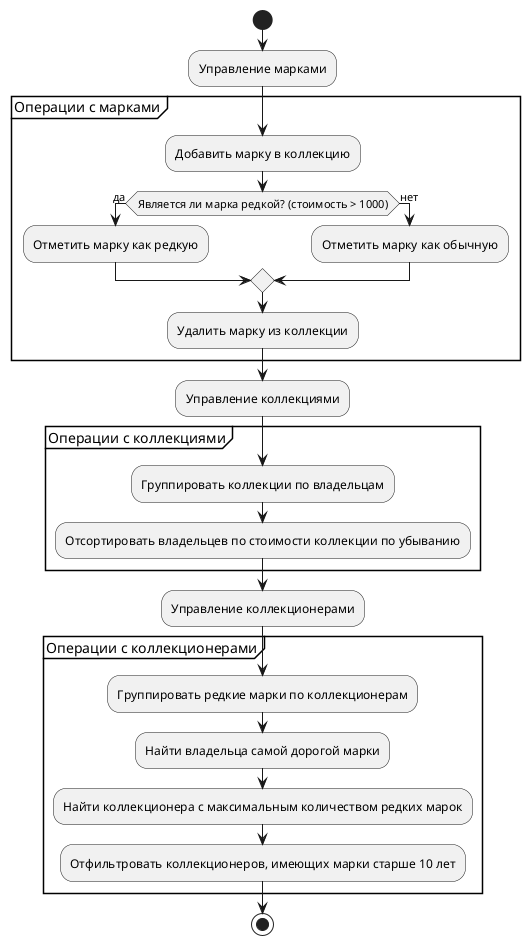 @startuml
start

:Управление марками;
partition "Операции с марками" {
:Добавить марку в коллекцию;
if (Является ли марка редкой? (стоимость > 1000)) then (да)
:Отметить марку как редкую;
else (нет)
:Отметить марку как обычную;
endif
:Удалить марку из коллекции;
}

:Управление коллекциями;
partition "Операции с коллекциями" {
:Группировать коллекции по владельцам;
:Отсортировать владельцев по стоимости коллекции по убыванию;
}

:Управление коллекционерами;
partition "Операции с коллекционерами" {
:Группировать редкие марки по коллекционерам;
:Найти владельца самой дорогой марки;
:Найти коллекционера с максимальным количеством редких марок;
:Отфильтровать коллекционеров, имеющих марки старше 10 лет;
}

stop
@enduml